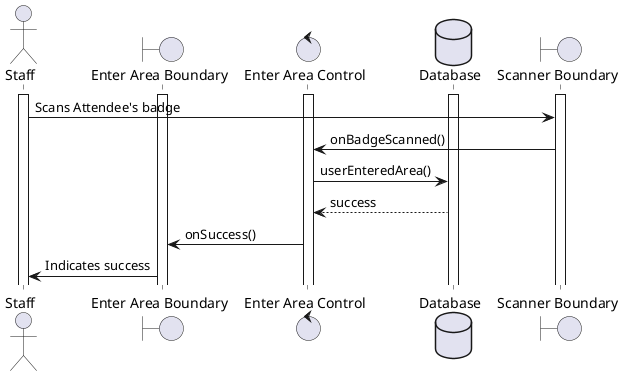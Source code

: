 @startuml
actor Staff
boundary "Enter Area Boundary"
control "Enter Area Control"
database Database
boundary "Scanner Boundary"

activate "Staff"
activate "Enter Area Boundary"
activate "Enter Area Control"
activate Database
activate "Scanner Boundary"

Staff -> "Scanner Boundary" : Scans Attendee's badge
"Scanner Boundary" -> "Enter Area Control" : onBadgeScanned()
"Enter Area Control" -> Database : userEnteredArea()
Database --> "Enter Area Control" : success
"Enter Area Control" -> "Enter Area Boundary" : onSuccess()
"Enter Area Boundary" -> Staff : Indicates success

@enduml
